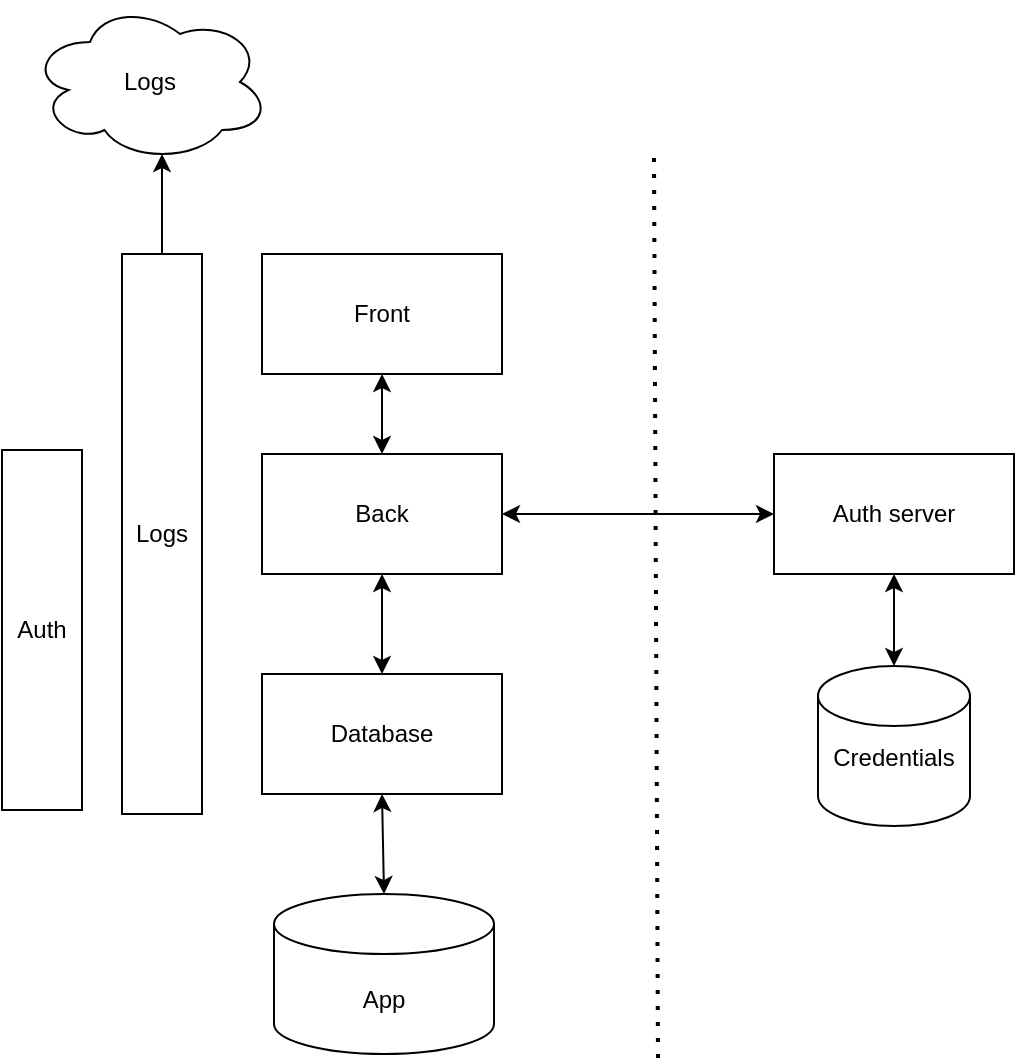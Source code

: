 <mxfile version="28.0.6">
  <diagram name="Página-1" id="TpcFOl93VrHveDwrRxYA">
    <mxGraphModel dx="1426" dy="841" grid="1" gridSize="2" guides="1" tooltips="1" connect="1" arrows="1" fold="1" page="1" pageScale="1" pageWidth="827" pageHeight="1169" math="0" shadow="0">
      <root>
        <mxCell id="0" />
        <mxCell id="1" parent="0" />
        <mxCell id="GAcTiK15FZiqcNntg3iz-1" value="Auth server" style="rounded=0;whiteSpace=wrap;html=1;" vertex="1" parent="1">
          <mxGeometry x="556" y="240" width="120" height="60" as="geometry" />
        </mxCell>
        <mxCell id="GAcTiK15FZiqcNntg3iz-2" value="Front" style="rounded=0;whiteSpace=wrap;html=1;" vertex="1" parent="1">
          <mxGeometry x="300" y="140" width="120" height="60" as="geometry" />
        </mxCell>
        <mxCell id="GAcTiK15FZiqcNntg3iz-3" value="Back" style="rounded=0;whiteSpace=wrap;html=1;" vertex="1" parent="1">
          <mxGeometry x="300" y="240" width="120" height="60" as="geometry" />
        </mxCell>
        <mxCell id="GAcTiK15FZiqcNntg3iz-4" value="Database" style="rounded=0;whiteSpace=wrap;html=1;" vertex="1" parent="1">
          <mxGeometry x="300" y="350" width="120" height="60" as="geometry" />
        </mxCell>
        <mxCell id="GAcTiK15FZiqcNntg3iz-5" value="Logs" style="rounded=0;whiteSpace=wrap;html=1;" vertex="1" parent="1">
          <mxGeometry x="230" y="140" width="40" height="280" as="geometry" />
        </mxCell>
        <mxCell id="GAcTiK15FZiqcNntg3iz-6" value="Auth" style="rounded=0;whiteSpace=wrap;html=1;" vertex="1" parent="1">
          <mxGeometry x="170" y="238" width="40" height="180" as="geometry" />
        </mxCell>
        <mxCell id="GAcTiK15FZiqcNntg3iz-7" value="" style="endArrow=classic;html=1;rounded=0;exitX=0.5;exitY=1;exitDx=0;exitDy=0;entryX=0.5;entryY=0;entryDx=0;entryDy=0;startArrow=classic;startFill=1;" edge="1" parent="1" source="GAcTiK15FZiqcNntg3iz-2" target="GAcTiK15FZiqcNntg3iz-3">
          <mxGeometry width="50" height="50" relative="1" as="geometry">
            <mxPoint x="390" y="360" as="sourcePoint" />
            <mxPoint x="440" y="310" as="targetPoint" />
          </mxGeometry>
        </mxCell>
        <mxCell id="GAcTiK15FZiqcNntg3iz-8" value="" style="endArrow=classic;html=1;rounded=0;exitX=0.5;exitY=1;exitDx=0;exitDy=0;startArrow=classic;startFill=1;" edge="1" parent="1" source="GAcTiK15FZiqcNntg3iz-3" target="GAcTiK15FZiqcNntg3iz-4">
          <mxGeometry width="50" height="50" relative="1" as="geometry">
            <mxPoint x="560" y="520" as="sourcePoint" />
            <mxPoint x="560" y="560" as="targetPoint" />
          </mxGeometry>
        </mxCell>
        <mxCell id="GAcTiK15FZiqcNntg3iz-9" value="" style="endArrow=classic;html=1;rounded=0;entryX=1;entryY=0.5;entryDx=0;entryDy=0;startArrow=classic;startFill=1;exitX=0;exitY=0.5;exitDx=0;exitDy=0;" edge="1" parent="1" source="GAcTiK15FZiqcNntg3iz-1" target="GAcTiK15FZiqcNntg3iz-3">
          <mxGeometry width="50" height="50" relative="1" as="geometry">
            <mxPoint x="470" y="310" as="sourcePoint" />
            <mxPoint x="550" y="500" as="targetPoint" />
          </mxGeometry>
        </mxCell>
        <mxCell id="GAcTiK15FZiqcNntg3iz-11" value="Credentials&lt;div&gt;&lt;br&gt;&lt;/div&gt;" style="shape=cylinder3;whiteSpace=wrap;html=1;boundedLbl=1;backgroundOutline=1;size=15;" vertex="1" parent="1">
          <mxGeometry x="578" y="346" width="76" height="80" as="geometry" />
        </mxCell>
        <mxCell id="GAcTiK15FZiqcNntg3iz-12" value="" style="endArrow=classic;html=1;rounded=0;exitX=0.5;exitY=1;exitDx=0;exitDy=0;entryX=0.5;entryY=0;entryDx=0;entryDy=0;startArrow=classic;startFill=1;entryPerimeter=0;" edge="1" parent="1" source="GAcTiK15FZiqcNntg3iz-1" target="GAcTiK15FZiqcNntg3iz-11">
          <mxGeometry width="50" height="50" relative="1" as="geometry">
            <mxPoint x="520" y="562" as="sourcePoint" />
            <mxPoint x="520" y="602" as="targetPoint" />
          </mxGeometry>
        </mxCell>
        <mxCell id="GAcTiK15FZiqcNntg3iz-13" value="App" style="shape=cylinder3;whiteSpace=wrap;html=1;boundedLbl=1;backgroundOutline=1;size=15;" vertex="1" parent="1">
          <mxGeometry x="306" y="460" width="110" height="80" as="geometry" />
        </mxCell>
        <mxCell id="GAcTiK15FZiqcNntg3iz-14" value="" style="endArrow=classic;html=1;rounded=0;exitX=0.5;exitY=1;exitDx=0;exitDy=0;entryX=0.5;entryY=0;entryDx=0;entryDy=0;startArrow=classic;startFill=1;entryPerimeter=0;" edge="1" parent="1" source="GAcTiK15FZiqcNntg3iz-4" target="GAcTiK15FZiqcNntg3iz-13">
          <mxGeometry width="50" height="50" relative="1" as="geometry">
            <mxPoint x="574" y="584" as="sourcePoint" />
            <mxPoint x="574" y="624" as="targetPoint" />
          </mxGeometry>
        </mxCell>
        <mxCell id="GAcTiK15FZiqcNntg3iz-15" value="Logs" style="ellipse;shape=cloud;whiteSpace=wrap;html=1;" vertex="1" parent="1">
          <mxGeometry x="184" y="14" width="120" height="80" as="geometry" />
        </mxCell>
        <mxCell id="GAcTiK15FZiqcNntg3iz-16" value="" style="endArrow=classic;html=1;rounded=0;entryX=0.55;entryY=0.95;entryDx=0;entryDy=0;entryPerimeter=0;" edge="1" parent="1" source="GAcTiK15FZiqcNntg3iz-5" target="GAcTiK15FZiqcNntg3iz-15">
          <mxGeometry width="50" height="50" relative="1" as="geometry">
            <mxPoint x="388" y="358" as="sourcePoint" />
            <mxPoint x="438" y="308" as="targetPoint" />
          </mxGeometry>
        </mxCell>
        <mxCell id="GAcTiK15FZiqcNntg3iz-17" value="" style="endArrow=none;dashed=1;html=1;dashPattern=1 3;strokeWidth=2;rounded=0;" edge="1" parent="1">
          <mxGeometry width="50" height="50" relative="1" as="geometry">
            <mxPoint x="498" y="542" as="sourcePoint" />
            <mxPoint x="496" y="92" as="targetPoint" />
          </mxGeometry>
        </mxCell>
      </root>
    </mxGraphModel>
  </diagram>
</mxfile>
